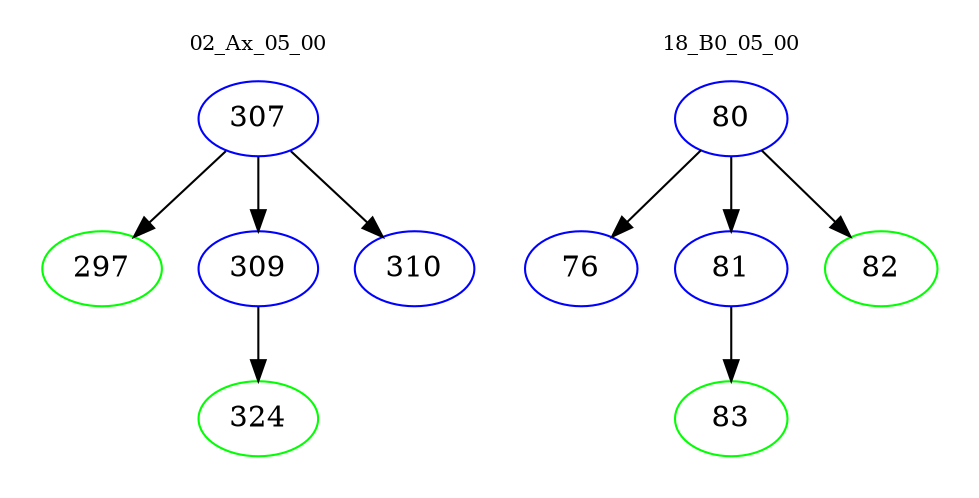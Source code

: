 digraph{
subgraph cluster_0 {
color = white
label = "02_Ax_05_00";
fontsize=10;
T0_307 [label="307", color="blue"]
T0_307 -> T0_297 [color="black"]
T0_297 [label="297", color="green"]
T0_307 -> T0_309 [color="black"]
T0_309 [label="309", color="blue"]
T0_309 -> T0_324 [color="black"]
T0_324 [label="324", color="green"]
T0_307 -> T0_310 [color="black"]
T0_310 [label="310", color="blue"]
}
subgraph cluster_1 {
color = white
label = "18_B0_05_00";
fontsize=10;
T1_80 [label="80", color="blue"]
T1_80 -> T1_76 [color="black"]
T1_76 [label="76", color="blue"]
T1_80 -> T1_81 [color="black"]
T1_81 [label="81", color="blue"]
T1_81 -> T1_83 [color="black"]
T1_83 [label="83", color="green"]
T1_80 -> T1_82 [color="black"]
T1_82 [label="82", color="green"]
}
}
